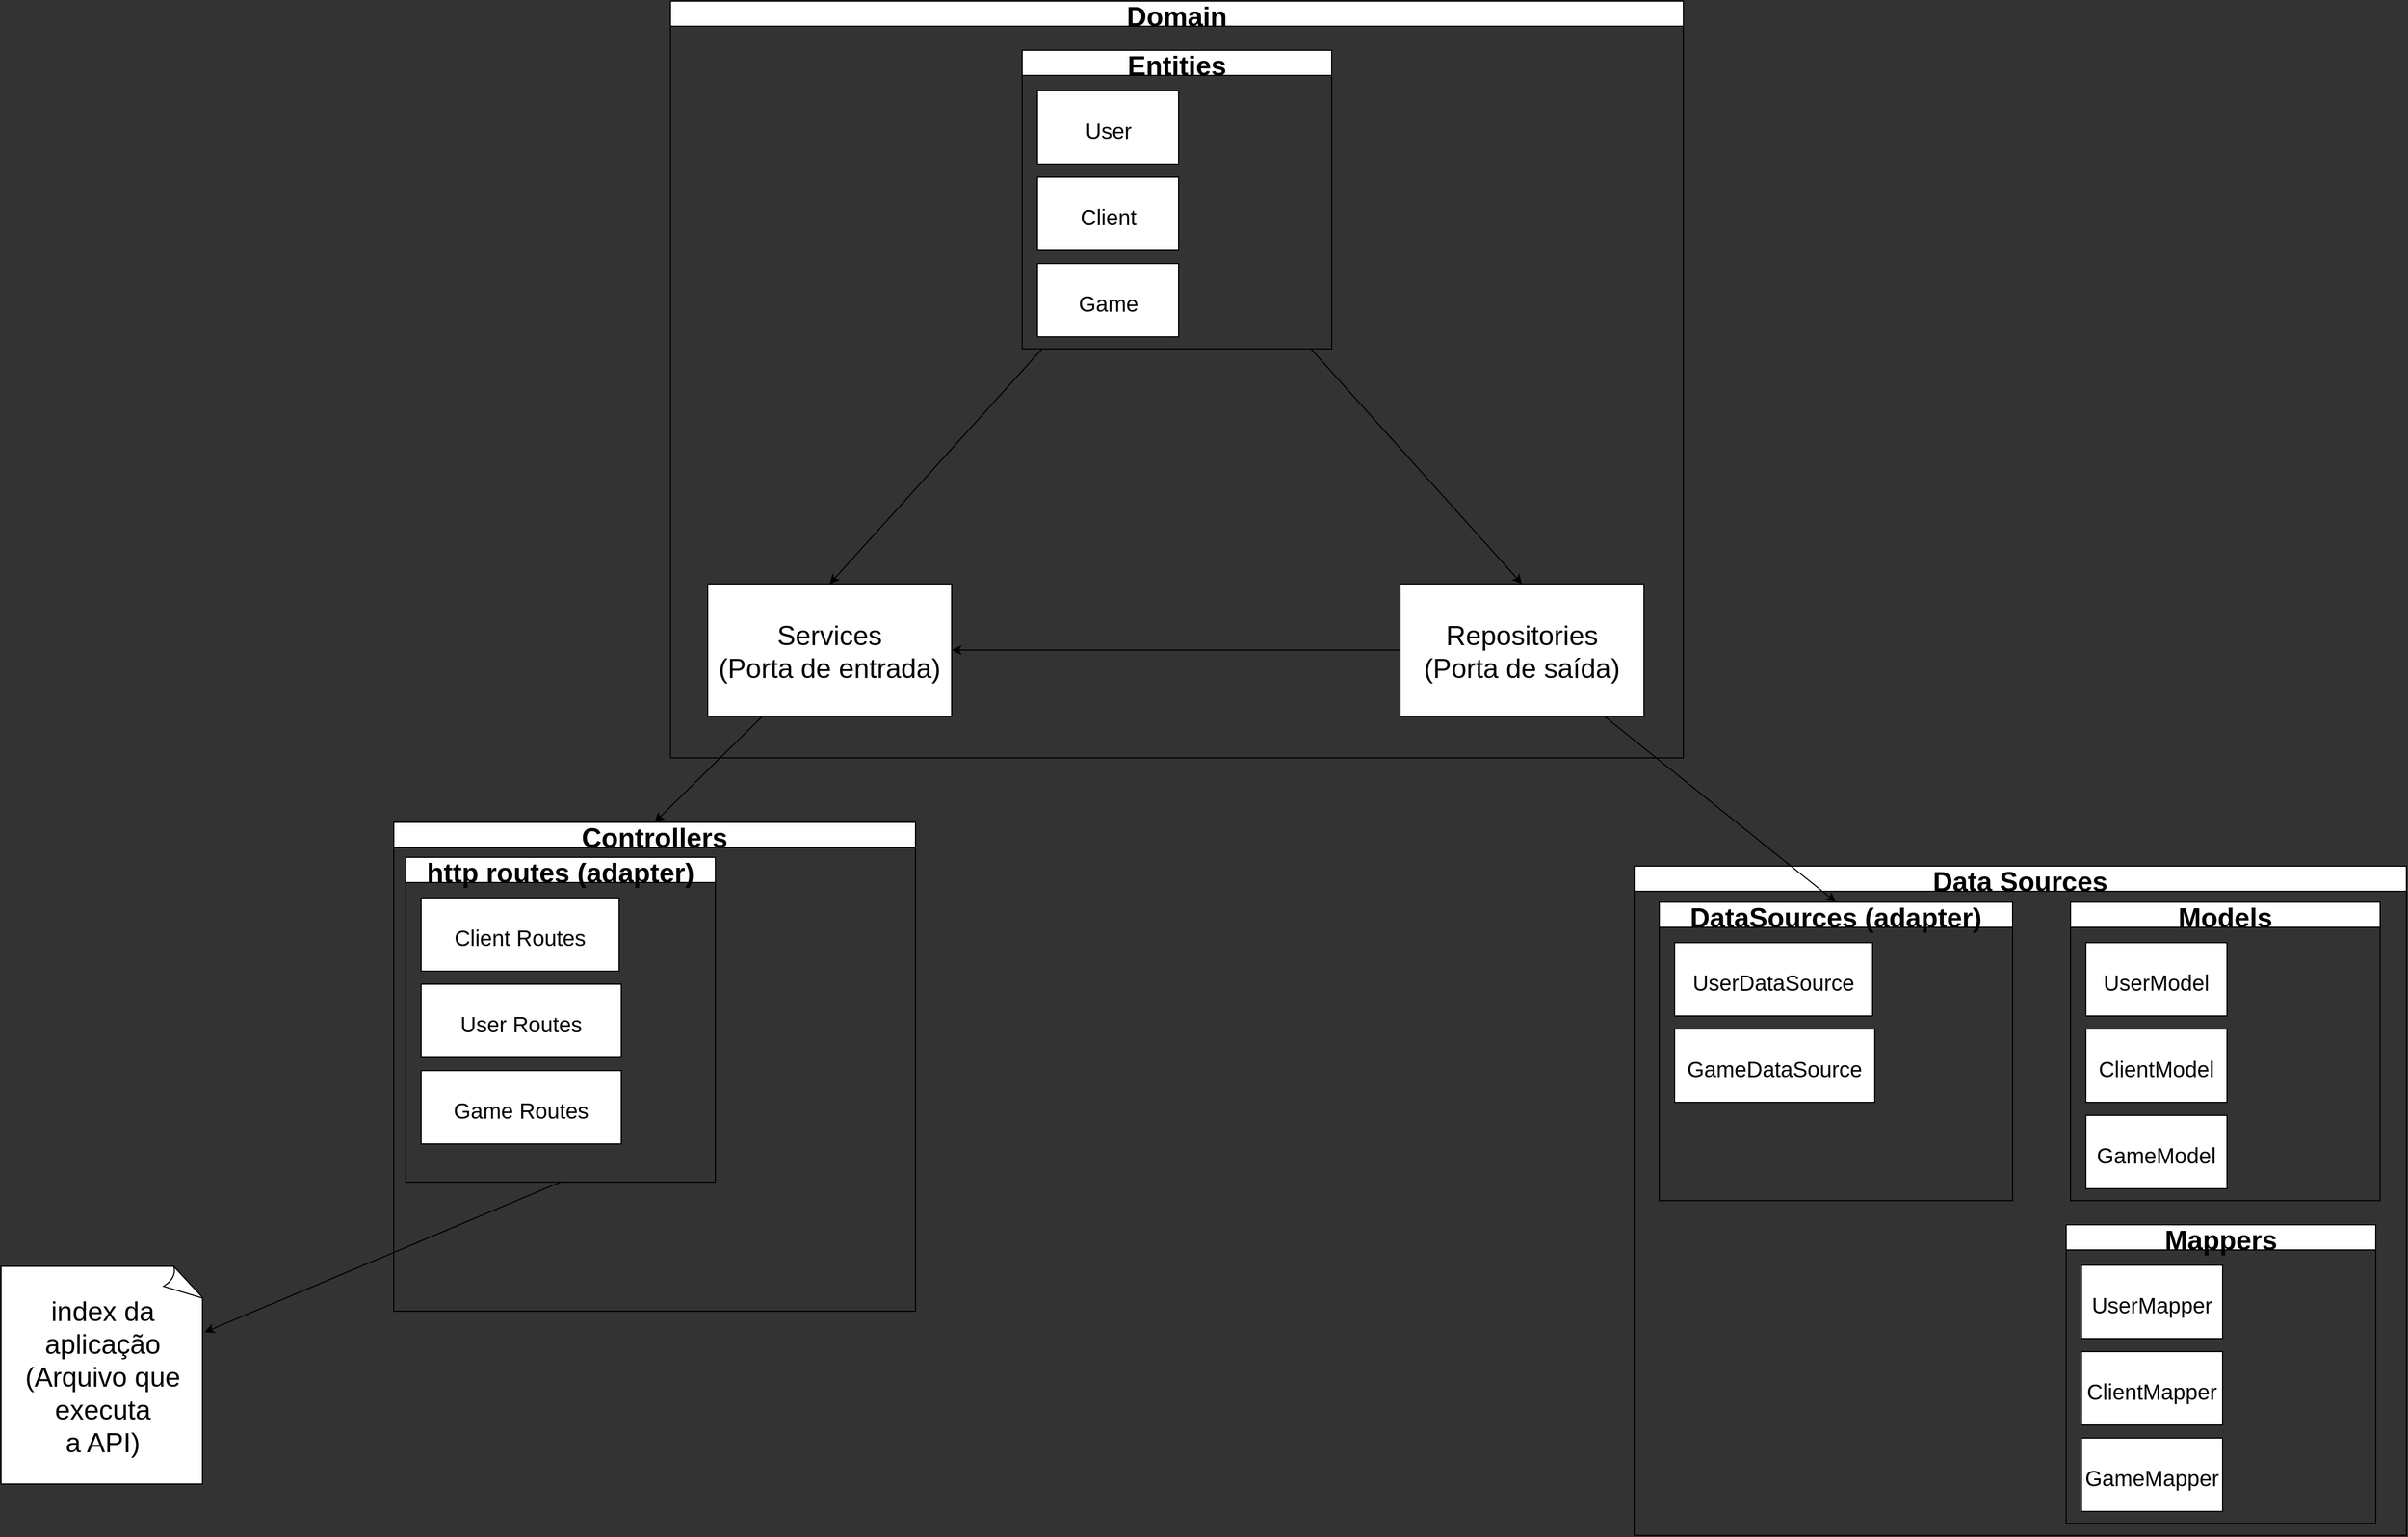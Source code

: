 <mxfile>
    <diagram id="ZD_roegklXmNg9EvU27t" name="Page-1">
        <mxGraphModel dx="4675" dy="2035" grid="0" gridSize="10" guides="1" tooltips="1" connect="1" arrows="1" fold="1" page="0" pageScale="1" pageWidth="827" pageHeight="1169" background="#333333" math="0" shadow="0">
            <root>
                <mxCell id="0"/>
                <mxCell id="1" parent="0"/>
                <mxCell id="2" value="Domain" style="swimlane;fontSize=25;" parent="1" vertex="1">
                    <mxGeometry x="-191" y="-181" width="926" height="692" as="geometry">
                        <mxRectangle x="-191" y="-181" width="119" height="34" as="alternateBounds"/>
                    </mxGeometry>
                </mxCell>
                <mxCell id="12" style="edgeStyle=none;html=1;entryX=0.5;entryY=0;entryDx=0;entryDy=0;fontSize=25;" edge="1" parent="2" source="7" target="10">
                    <mxGeometry relative="1" as="geometry"/>
                </mxCell>
                <mxCell id="13" style="edgeStyle=none;html=1;entryX=0.5;entryY=0;entryDx=0;entryDy=0;fontSize=25;" edge="1" parent="2" source="7" target="11">
                    <mxGeometry relative="1" as="geometry"/>
                </mxCell>
                <mxCell id="7" value="Entities" style="swimlane;fontSize=25;" vertex="1" parent="2">
                    <mxGeometry x="321.5" y="45" width="283" height="273" as="geometry"/>
                </mxCell>
                <UserObject label="&lt;font style=&quot;font-size: 20px&quot;&gt;User&lt;/font&gt;" treeRoot="1" id="6">
                    <mxCell style="whiteSpace=wrap;html=1;align=center;treeFolding=1;treeMoving=1;newEdgeStyle={&quot;edgeStyle&quot;:&quot;elbowEdgeStyle&quot;,&quot;startArrow&quot;:&quot;none&quot;,&quot;endArrow&quot;:&quot;none&quot;};fontSize=25;" vertex="1" parent="7">
                        <mxGeometry x="14" y="37" width="129" height="67" as="geometry"/>
                    </mxCell>
                </UserObject>
                <UserObject label="&lt;font style=&quot;font-size: 20px&quot;&gt;Client&lt;/font&gt;" treeRoot="1" id="8">
                    <mxCell style="whiteSpace=wrap;html=1;align=center;treeFolding=1;treeMoving=1;newEdgeStyle={&quot;edgeStyle&quot;:&quot;elbowEdgeStyle&quot;,&quot;startArrow&quot;:&quot;none&quot;,&quot;endArrow&quot;:&quot;none&quot;};fontSize=25;" vertex="1" parent="7">
                        <mxGeometry x="14" y="116" width="129" height="67" as="geometry"/>
                    </mxCell>
                </UserObject>
                <UserObject label="&lt;font style=&quot;font-size: 20px&quot;&gt;Game&lt;/font&gt;" treeRoot="1" id="9">
                    <mxCell style="whiteSpace=wrap;html=1;align=center;treeFolding=1;treeMoving=1;newEdgeStyle={&quot;edgeStyle&quot;:&quot;elbowEdgeStyle&quot;,&quot;startArrow&quot;:&quot;none&quot;,&quot;endArrow&quot;:&quot;none&quot;};fontSize=25;" vertex="1" parent="7">
                        <mxGeometry x="14" y="195" width="129" height="67" as="geometry"/>
                    </mxCell>
                </UserObject>
                <mxCell id="17" style="edgeStyle=none;html=1;fontSize=25;" edge="1" parent="2" source="10" target="11">
                    <mxGeometry relative="1" as="geometry"/>
                </mxCell>
                <UserObject label="&lt;font style=&quot;font-size: 25px&quot;&gt;Repositories&lt;br&gt;(Porta de saída)&lt;br&gt;&lt;/font&gt;" treeRoot="1" id="10">
                    <mxCell style="whiteSpace=wrap;html=1;align=center;treeFolding=1;treeMoving=1;newEdgeStyle={&quot;edgeStyle&quot;:&quot;elbowEdgeStyle&quot;,&quot;startArrow&quot;:&quot;none&quot;,&quot;endArrow&quot;:&quot;none&quot;};fontSize=25;" vertex="1" parent="2">
                        <mxGeometry x="667" y="533" width="223" height="121" as="geometry"/>
                    </mxCell>
                </UserObject>
                <UserObject label="&lt;font style=&quot;font-size: 25px&quot;&gt;Services&lt;br&gt;(Porta de entrada)&lt;br&gt;&lt;/font&gt;" treeRoot="1" id="11">
                    <mxCell style="whiteSpace=wrap;html=1;align=center;treeFolding=1;treeMoving=1;newEdgeStyle={&quot;edgeStyle&quot;:&quot;elbowEdgeStyle&quot;,&quot;startArrow&quot;:&quot;none&quot;,&quot;endArrow&quot;:&quot;none&quot;};fontSize=25;" vertex="1" parent="2">
                        <mxGeometry x="34" y="533" width="223" height="121" as="geometry"/>
                    </mxCell>
                </UserObject>
                <mxCell id="23" style="edgeStyle=none;html=1;fontSize=25;exitX=0.5;exitY=1;exitDx=0;exitDy=0;" edge="1" parent="1" source="32" target="5">
                    <mxGeometry relative="1" as="geometry"/>
                </mxCell>
                <mxCell id="3" value="Controllers" style="swimlane;fontSize=25;" parent="1" vertex="1">
                    <mxGeometry x="-444" y="570" width="477" height="447" as="geometry"/>
                </mxCell>
                <mxCell id="32" value="http routes (adapter)" style="swimlane;fontSize=25;startSize=23;" vertex="1" parent="3">
                    <mxGeometry x="11" y="32" width="283" height="297" as="geometry"/>
                </mxCell>
                <UserObject label="&lt;font style=&quot;font-size: 20px&quot;&gt;Client Routes&lt;/font&gt;" treeRoot="1" id="33">
                    <mxCell style="whiteSpace=wrap;html=1;align=center;treeFolding=1;treeMoving=1;newEdgeStyle={&quot;edgeStyle&quot;:&quot;elbowEdgeStyle&quot;,&quot;startArrow&quot;:&quot;none&quot;,&quot;endArrow&quot;:&quot;none&quot;};fontSize=25;" vertex="1" parent="32">
                        <mxGeometry x="14" y="37" width="181" height="67" as="geometry"/>
                    </mxCell>
                </UserObject>
                <UserObject label="&lt;font style=&quot;font-size: 20px&quot;&gt;User Routes&lt;/font&gt;" treeRoot="1" id="34">
                    <mxCell style="whiteSpace=wrap;html=1;align=center;treeFolding=1;treeMoving=1;newEdgeStyle={&quot;edgeStyle&quot;:&quot;elbowEdgeStyle&quot;,&quot;startArrow&quot;:&quot;none&quot;,&quot;endArrow&quot;:&quot;none&quot;};fontSize=25;" vertex="1" parent="32">
                        <mxGeometry x="14" y="116" width="183" height="67" as="geometry"/>
                    </mxCell>
                </UserObject>
                <UserObject label="&lt;font style=&quot;font-size: 20px&quot;&gt;Game Routes&lt;/font&gt;" treeRoot="1" id="35">
                    <mxCell style="whiteSpace=wrap;html=1;align=center;treeFolding=1;treeMoving=1;newEdgeStyle={&quot;edgeStyle&quot;:&quot;elbowEdgeStyle&quot;,&quot;startArrow&quot;:&quot;none&quot;,&quot;endArrow&quot;:&quot;none&quot;};fontSize=25;" vertex="1" parent="32">
                        <mxGeometry x="14" y="195" width="183" height="67" as="geometry"/>
                    </mxCell>
                </UserObject>
                <mxCell id="4" value="Data Sources" style="swimlane;fontSize=25;" parent="1" vertex="1">
                    <mxGeometry x="690" y="610" width="706" height="612" as="geometry"/>
                </mxCell>
                <mxCell id="19" value="Models" style="swimlane;fontSize=25;startSize=23;" vertex="1" parent="4">
                    <mxGeometry x="399" y="33" width="283" height="273" as="geometry"/>
                </mxCell>
                <UserObject label="&lt;font style=&quot;font-size: 20px&quot;&gt;UserModel&lt;/font&gt;" treeRoot="1" id="20">
                    <mxCell style="whiteSpace=wrap;html=1;align=center;treeFolding=1;treeMoving=1;newEdgeStyle={&quot;edgeStyle&quot;:&quot;elbowEdgeStyle&quot;,&quot;startArrow&quot;:&quot;none&quot;,&quot;endArrow&quot;:&quot;none&quot;};fontSize=25;" vertex="1" parent="19">
                        <mxGeometry x="14" y="37" width="129" height="67" as="geometry"/>
                    </mxCell>
                </UserObject>
                <UserObject label="&lt;font style=&quot;font-size: 20px&quot;&gt;ClientModel&lt;/font&gt;" treeRoot="1" id="21">
                    <mxCell style="whiteSpace=wrap;html=1;align=center;treeFolding=1;treeMoving=1;newEdgeStyle={&quot;edgeStyle&quot;:&quot;elbowEdgeStyle&quot;,&quot;startArrow&quot;:&quot;none&quot;,&quot;endArrow&quot;:&quot;none&quot;};fontSize=25;" vertex="1" parent="19">
                        <mxGeometry x="14" y="116" width="129" height="67" as="geometry"/>
                    </mxCell>
                </UserObject>
                <UserObject label="&lt;font style=&quot;font-size: 20px&quot;&gt;GameModel&lt;/font&gt;" treeRoot="1" id="22">
                    <mxCell style="whiteSpace=wrap;html=1;align=center;treeFolding=1;treeMoving=1;newEdgeStyle={&quot;edgeStyle&quot;:&quot;elbowEdgeStyle&quot;,&quot;startArrow&quot;:&quot;none&quot;,&quot;endArrow&quot;:&quot;none&quot;};fontSize=25;" vertex="1" parent="19">
                        <mxGeometry x="14" y="195" width="129" height="67" as="geometry"/>
                    </mxCell>
                </UserObject>
                <mxCell id="24" value="Mappers" style="swimlane;fontSize=25;startSize=23;" vertex="1" parent="4">
                    <mxGeometry x="395" y="328" width="283" height="273" as="geometry"/>
                </mxCell>
                <UserObject label="&lt;font style=&quot;font-size: 20px&quot;&gt;UserMapper&lt;/font&gt;" treeRoot="1" id="25">
                    <mxCell style="whiteSpace=wrap;html=1;align=center;treeFolding=1;treeMoving=1;newEdgeStyle={&quot;edgeStyle&quot;:&quot;elbowEdgeStyle&quot;,&quot;startArrow&quot;:&quot;none&quot;,&quot;endArrow&quot;:&quot;none&quot;};fontSize=25;" vertex="1" parent="24">
                        <mxGeometry x="14" y="37" width="129" height="67" as="geometry"/>
                    </mxCell>
                </UserObject>
                <UserObject label="&lt;font style=&quot;font-size: 20px&quot;&gt;ClientMapper&lt;/font&gt;" treeRoot="1" id="26">
                    <mxCell style="whiteSpace=wrap;html=1;align=center;treeFolding=1;treeMoving=1;newEdgeStyle={&quot;edgeStyle&quot;:&quot;elbowEdgeStyle&quot;,&quot;startArrow&quot;:&quot;none&quot;,&quot;endArrow&quot;:&quot;none&quot;};fontSize=25;" vertex="1" parent="24">
                        <mxGeometry x="14" y="116" width="129" height="67" as="geometry"/>
                    </mxCell>
                </UserObject>
                <UserObject label="&lt;font style=&quot;font-size: 20px&quot;&gt;GameMapper&lt;/font&gt;" treeRoot="1" id="27">
                    <mxCell style="whiteSpace=wrap;html=1;align=center;treeFolding=1;treeMoving=1;newEdgeStyle={&quot;edgeStyle&quot;:&quot;elbowEdgeStyle&quot;,&quot;startArrow&quot;:&quot;none&quot;,&quot;endArrow&quot;:&quot;none&quot;};fontSize=25;" vertex="1" parent="24">
                        <mxGeometry x="14" y="195" width="129" height="67" as="geometry"/>
                    </mxCell>
                </UserObject>
                <mxCell id="28" value="DataSources (adapter)" style="swimlane;fontSize=25;startSize=23;" vertex="1" parent="4">
                    <mxGeometry x="23" y="33" width="323" height="273" as="geometry"/>
                </mxCell>
                <UserObject label="&lt;font style=&quot;font-size: 20px&quot;&gt;UserDataSource&lt;/font&gt;" treeRoot="1" id="29">
                    <mxCell style="whiteSpace=wrap;html=1;align=center;treeFolding=1;treeMoving=1;newEdgeStyle={&quot;edgeStyle&quot;:&quot;elbowEdgeStyle&quot;,&quot;startArrow&quot;:&quot;none&quot;,&quot;endArrow&quot;:&quot;none&quot;};fontSize=25;" vertex="1" parent="28">
                        <mxGeometry x="14" y="37" width="181" height="67" as="geometry"/>
                    </mxCell>
                </UserObject>
                <UserObject label="&lt;font style=&quot;font-size: 20px&quot;&gt;GameDataSource&lt;/font&gt;" treeRoot="1" id="30">
                    <mxCell style="whiteSpace=wrap;html=1;align=center;treeFolding=1;treeMoving=1;newEdgeStyle={&quot;edgeStyle&quot;:&quot;elbowEdgeStyle&quot;,&quot;startArrow&quot;:&quot;none&quot;,&quot;endArrow&quot;:&quot;none&quot;};fontSize=25;" vertex="1" parent="28">
                        <mxGeometry x="14" y="116" width="183" height="67" as="geometry"/>
                    </mxCell>
                </UserObject>
                <mxCell id="5" value="index da aplicação&lt;br style=&quot;font-size: 25px;&quot;&gt;(Arquivo que executa&lt;br style=&quot;font-size: 25px;&quot;&gt;a API)" style="whiteSpace=wrap;html=1;shape=mxgraph.basic.document;container=1;fontSize=25;" parent="1" vertex="1">
                    <mxGeometry x="-803" y="976" width="186" height="199" as="geometry"/>
                </mxCell>
                <mxCell id="14" style="edgeStyle=none;html=1;entryX=0.5;entryY=0;entryDx=0;entryDy=0;fontSize=25;" edge="1" parent="1" source="11" target="3">
                    <mxGeometry relative="1" as="geometry"/>
                </mxCell>
                <mxCell id="18" style="edgeStyle=none;html=1;entryX=0.5;entryY=0;entryDx=0;entryDy=0;fontSize=25;" edge="1" parent="1" source="10" target="28">
                    <mxGeometry relative="1" as="geometry"/>
                </mxCell>
            </root>
        </mxGraphModel>
    </diagram>
</mxfile>